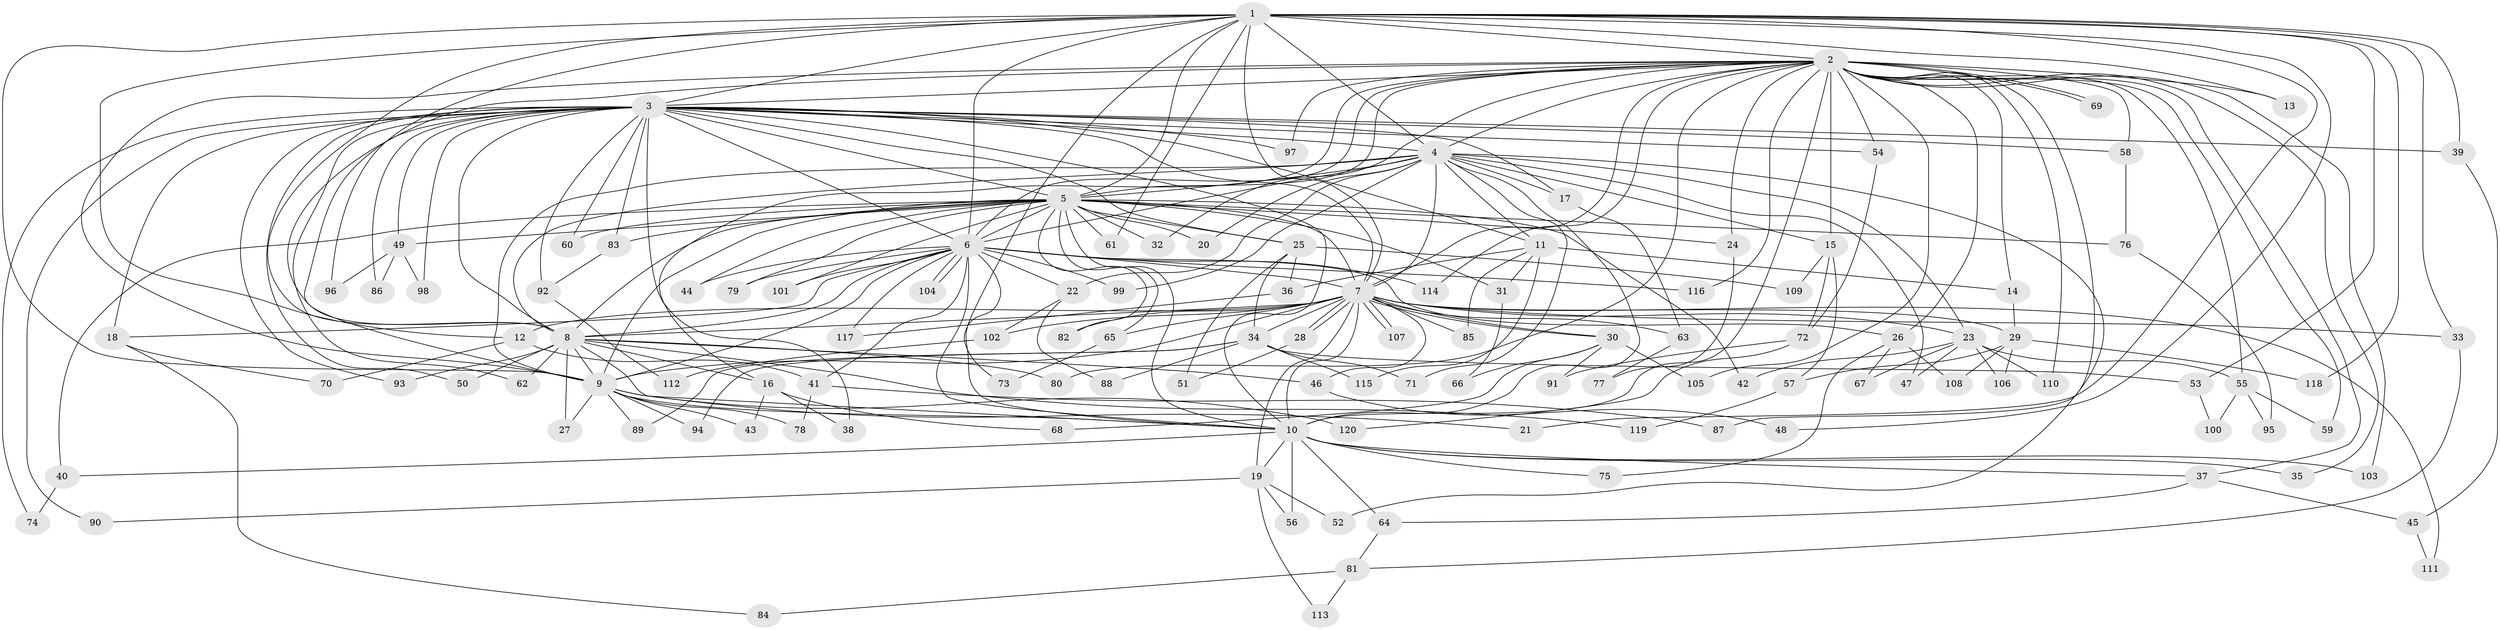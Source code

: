 // Generated by graph-tools (version 1.1) at 2025/01/03/09/25 03:01:24]
// undirected, 120 vertices, 265 edges
graph export_dot {
graph [start="1"]
  node [color=gray90,style=filled];
  1;
  2;
  3;
  4;
  5;
  6;
  7;
  8;
  9;
  10;
  11;
  12;
  13;
  14;
  15;
  16;
  17;
  18;
  19;
  20;
  21;
  22;
  23;
  24;
  25;
  26;
  27;
  28;
  29;
  30;
  31;
  32;
  33;
  34;
  35;
  36;
  37;
  38;
  39;
  40;
  41;
  42;
  43;
  44;
  45;
  46;
  47;
  48;
  49;
  50;
  51;
  52;
  53;
  54;
  55;
  56;
  57;
  58;
  59;
  60;
  61;
  62;
  63;
  64;
  65;
  66;
  67;
  68;
  69;
  70;
  71;
  72;
  73;
  74;
  75;
  76;
  77;
  78;
  79;
  80;
  81;
  82;
  83;
  84;
  85;
  86;
  87;
  88;
  89;
  90;
  91;
  92;
  93;
  94;
  95;
  96;
  97;
  98;
  99;
  100;
  101;
  102;
  103;
  104;
  105;
  106;
  107;
  108;
  109;
  110;
  111;
  112;
  113;
  114;
  115;
  116;
  117;
  118;
  119;
  120;
  1 -- 2;
  1 -- 3;
  1 -- 4;
  1 -- 5;
  1 -- 6;
  1 -- 7;
  1 -- 8;
  1 -- 9;
  1 -- 10;
  1 -- 12;
  1 -- 13;
  1 -- 21;
  1 -- 33;
  1 -- 39;
  1 -- 48;
  1 -- 53;
  1 -- 61;
  1 -- 96;
  1 -- 118;
  2 -- 3;
  2 -- 4;
  2 -- 5;
  2 -- 6;
  2 -- 7;
  2 -- 8;
  2 -- 9;
  2 -- 10;
  2 -- 13;
  2 -- 14;
  2 -- 15;
  2 -- 16;
  2 -- 24;
  2 -- 26;
  2 -- 32;
  2 -- 35;
  2 -- 37;
  2 -- 54;
  2 -- 55;
  2 -- 58;
  2 -- 59;
  2 -- 69;
  2 -- 69;
  2 -- 80;
  2 -- 87;
  2 -- 97;
  2 -- 103;
  2 -- 105;
  2 -- 110;
  2 -- 114;
  2 -- 116;
  3 -- 4;
  3 -- 5;
  3 -- 6;
  3 -- 7;
  3 -- 8;
  3 -- 9;
  3 -- 10;
  3 -- 11;
  3 -- 17;
  3 -- 18;
  3 -- 25;
  3 -- 38;
  3 -- 39;
  3 -- 49;
  3 -- 50;
  3 -- 54;
  3 -- 58;
  3 -- 60;
  3 -- 62;
  3 -- 74;
  3 -- 83;
  3 -- 86;
  3 -- 90;
  3 -- 92;
  3 -- 93;
  3 -- 97;
  3 -- 98;
  4 -- 5;
  4 -- 6;
  4 -- 7;
  4 -- 8;
  4 -- 9;
  4 -- 10;
  4 -- 11;
  4 -- 15;
  4 -- 17;
  4 -- 20;
  4 -- 22;
  4 -- 23;
  4 -- 47;
  4 -- 52;
  4 -- 71;
  4 -- 99;
  5 -- 6;
  5 -- 7;
  5 -- 8;
  5 -- 9;
  5 -- 10;
  5 -- 20;
  5 -- 24;
  5 -- 25;
  5 -- 31;
  5 -- 32;
  5 -- 40;
  5 -- 42;
  5 -- 44;
  5 -- 49;
  5 -- 60;
  5 -- 61;
  5 -- 65;
  5 -- 76;
  5 -- 79;
  5 -- 82;
  5 -- 83;
  5 -- 101;
  6 -- 7;
  6 -- 8;
  6 -- 9;
  6 -- 10;
  6 -- 18;
  6 -- 22;
  6 -- 26;
  6 -- 41;
  6 -- 44;
  6 -- 73;
  6 -- 79;
  6 -- 99;
  6 -- 101;
  6 -- 104;
  6 -- 104;
  6 -- 114;
  6 -- 116;
  6 -- 117;
  7 -- 8;
  7 -- 9;
  7 -- 10;
  7 -- 12;
  7 -- 19;
  7 -- 23;
  7 -- 28;
  7 -- 28;
  7 -- 29;
  7 -- 30;
  7 -- 30;
  7 -- 33;
  7 -- 34;
  7 -- 46;
  7 -- 63;
  7 -- 65;
  7 -- 82;
  7 -- 85;
  7 -- 102;
  7 -- 107;
  7 -- 107;
  7 -- 111;
  8 -- 9;
  8 -- 10;
  8 -- 16;
  8 -- 27;
  8 -- 46;
  8 -- 50;
  8 -- 62;
  8 -- 80;
  8 -- 93;
  8 -- 119;
  9 -- 10;
  9 -- 21;
  9 -- 27;
  9 -- 43;
  9 -- 78;
  9 -- 89;
  9 -- 94;
  9 -- 120;
  10 -- 19;
  10 -- 35;
  10 -- 37;
  10 -- 40;
  10 -- 56;
  10 -- 64;
  10 -- 75;
  10 -- 103;
  11 -- 14;
  11 -- 31;
  11 -- 36;
  11 -- 85;
  11 -- 115;
  12 -- 41;
  12 -- 70;
  14 -- 29;
  15 -- 57;
  15 -- 72;
  15 -- 109;
  16 -- 38;
  16 -- 43;
  16 -- 68;
  17 -- 63;
  18 -- 70;
  18 -- 84;
  19 -- 52;
  19 -- 56;
  19 -- 90;
  19 -- 113;
  22 -- 88;
  22 -- 102;
  23 -- 42;
  23 -- 47;
  23 -- 55;
  23 -- 67;
  23 -- 106;
  23 -- 110;
  24 -- 77;
  25 -- 34;
  25 -- 36;
  25 -- 51;
  25 -- 109;
  26 -- 67;
  26 -- 75;
  26 -- 108;
  28 -- 51;
  29 -- 57;
  29 -- 106;
  29 -- 108;
  29 -- 118;
  30 -- 66;
  30 -- 68;
  30 -- 91;
  30 -- 105;
  31 -- 66;
  33 -- 81;
  34 -- 53;
  34 -- 71;
  34 -- 88;
  34 -- 89;
  34 -- 94;
  34 -- 115;
  36 -- 117;
  37 -- 45;
  37 -- 64;
  39 -- 45;
  40 -- 74;
  41 -- 78;
  41 -- 87;
  45 -- 111;
  46 -- 48;
  49 -- 86;
  49 -- 96;
  49 -- 98;
  53 -- 100;
  54 -- 72;
  55 -- 59;
  55 -- 95;
  55 -- 100;
  57 -- 119;
  58 -- 76;
  63 -- 77;
  64 -- 81;
  65 -- 73;
  72 -- 91;
  72 -- 120;
  76 -- 95;
  81 -- 84;
  81 -- 113;
  83 -- 92;
  92 -- 112;
  102 -- 112;
}
